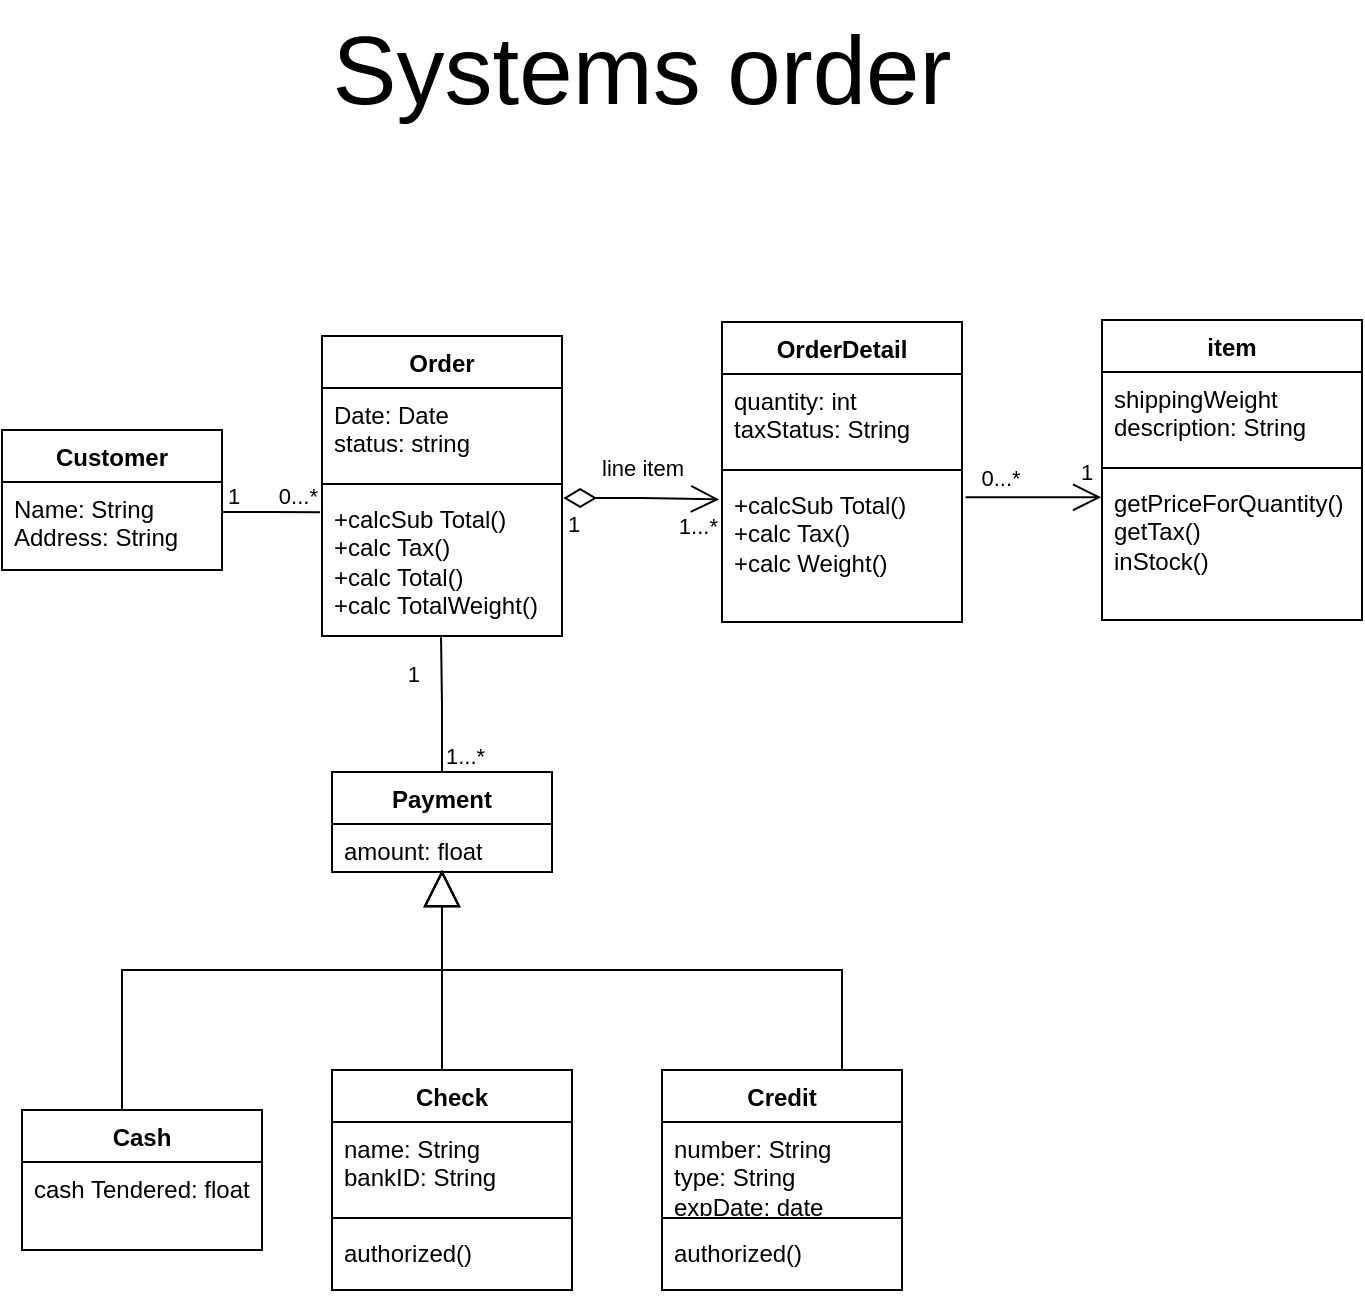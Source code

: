 <mxfile version="24.0.7" type="github" pages="2">
  <diagram name="CLASS Diagram UML" id="c4acf3e9-155e-7222-9cf6-157b1a14988f">
    <mxGraphModel dx="1143" dy="1125" grid="1" gridSize="10" guides="1" tooltips="1" connect="1" arrows="1" fold="1" page="1" pageScale="1" pageWidth="850" pageHeight="1100" background="none" math="0" shadow="0">
      <root>
        <mxCell id="0" />
        <mxCell id="1" parent="0" />
        <mxCell id="1tvXORQ-i409-d9z1Q-o-1" value="Customer" style="swimlane;fontStyle=1;align=center;verticalAlign=top;childLayout=stackLayout;horizontal=1;startSize=26;horizontalStack=0;resizeParent=1;resizeParentMax=0;resizeLast=0;collapsible=1;marginBottom=0;whiteSpace=wrap;html=1;" vertex="1" parent="1">
          <mxGeometry x="85" y="265" width="110" height="70" as="geometry" />
        </mxCell>
        <mxCell id="1tvXORQ-i409-d9z1Q-o-2" value="Name: String&lt;div&gt;Address: String&lt;/div&gt;" style="text;strokeColor=none;fillColor=none;align=left;verticalAlign=top;spacingLeft=4;spacingRight=4;overflow=hidden;rotatable=0;points=[[0,0.5],[1,0.5]];portConstraint=eastwest;whiteSpace=wrap;html=1;" vertex="1" parent="1tvXORQ-i409-d9z1Q-o-1">
          <mxGeometry y="26" width="110" height="44" as="geometry" />
        </mxCell>
        <mxCell id="1tvXORQ-i409-d9z1Q-o-5" value="Order" style="swimlane;fontStyle=1;align=center;verticalAlign=top;childLayout=stackLayout;horizontal=1;startSize=26;horizontalStack=0;resizeParent=1;resizeParentMax=0;resizeLast=0;collapsible=1;marginBottom=0;whiteSpace=wrap;html=1;" vertex="1" parent="1">
          <mxGeometry x="245" y="218" width="120" height="150" as="geometry" />
        </mxCell>
        <mxCell id="1tvXORQ-i409-d9z1Q-o-6" value="&lt;div&gt;Date: Date&lt;/div&gt;&lt;div&gt;status: string&lt;/div&gt;" style="text;strokeColor=none;fillColor=none;align=left;verticalAlign=top;spacingLeft=4;spacingRight=4;overflow=hidden;rotatable=0;points=[[0,0.5],[1,0.5]];portConstraint=eastwest;whiteSpace=wrap;html=1;" vertex="1" parent="1tvXORQ-i409-d9z1Q-o-5">
          <mxGeometry y="26" width="120" height="44" as="geometry" />
        </mxCell>
        <mxCell id="1tvXORQ-i409-d9z1Q-o-7" value="" style="line;strokeWidth=1;fillColor=none;align=left;verticalAlign=middle;spacingTop=-1;spacingLeft=3;spacingRight=3;rotatable=0;labelPosition=right;points=[];portConstraint=eastwest;strokeColor=inherit;" vertex="1" parent="1tvXORQ-i409-d9z1Q-o-5">
          <mxGeometry y="70" width="120" height="8" as="geometry" />
        </mxCell>
        <mxCell id="1tvXORQ-i409-d9z1Q-o-8" value="+calcSub Total()&lt;div&gt;+calc Tax()&lt;/div&gt;&lt;div&gt;+calc Total()&lt;/div&gt;&lt;div&gt;+calc TotalWeight()&lt;/div&gt;" style="text;strokeColor=none;fillColor=none;align=left;verticalAlign=top;spacingLeft=4;spacingRight=4;overflow=hidden;rotatable=0;points=[[0,0.5],[1,0.5]];portConstraint=eastwest;whiteSpace=wrap;html=1;" vertex="1" parent="1tvXORQ-i409-d9z1Q-o-5">
          <mxGeometry y="78" width="120" height="72" as="geometry" />
        </mxCell>
        <mxCell id="1tvXORQ-i409-d9z1Q-o-9" value="&lt;font style=&quot;font-size: 48px;&quot;&gt;Systems order&lt;/font&gt;" style="text;html=1;align=center;verticalAlign=middle;whiteSpace=wrap;rounded=0;" vertex="1" parent="1">
          <mxGeometry x="200" y="50" width="410" height="70" as="geometry" />
        </mxCell>
        <mxCell id="1tvXORQ-i409-d9z1Q-o-32" value="OrderDetail" style="swimlane;fontStyle=1;align=center;verticalAlign=top;childLayout=stackLayout;horizontal=1;startSize=26;horizontalStack=0;resizeParent=1;resizeParentMax=0;resizeLast=0;collapsible=1;marginBottom=0;whiteSpace=wrap;html=1;" vertex="1" parent="1">
          <mxGeometry x="445" y="211" width="120" height="150" as="geometry" />
        </mxCell>
        <mxCell id="1tvXORQ-i409-d9z1Q-o-33" value="&lt;div&gt;quantity: int&lt;/div&gt;&lt;div&gt;taxStatus: String&lt;/div&gt;" style="text;strokeColor=none;fillColor=none;align=left;verticalAlign=top;spacingLeft=4;spacingRight=4;overflow=hidden;rotatable=0;points=[[0,0.5],[1,0.5]];portConstraint=eastwest;whiteSpace=wrap;html=1;" vertex="1" parent="1tvXORQ-i409-d9z1Q-o-32">
          <mxGeometry y="26" width="120" height="44" as="geometry" />
        </mxCell>
        <mxCell id="1tvXORQ-i409-d9z1Q-o-34" value="" style="line;strokeWidth=1;fillColor=none;align=left;verticalAlign=middle;spacingTop=-1;spacingLeft=3;spacingRight=3;rotatable=0;labelPosition=right;points=[];portConstraint=eastwest;strokeColor=inherit;" vertex="1" parent="1tvXORQ-i409-d9z1Q-o-32">
          <mxGeometry y="70" width="120" height="8" as="geometry" />
        </mxCell>
        <mxCell id="1tvXORQ-i409-d9z1Q-o-35" value="+calcSub Total()&lt;div&gt;+calc Tax()&lt;/div&gt;&lt;div&gt;+calc Weight()&lt;/div&gt;" style="text;strokeColor=none;fillColor=none;align=left;verticalAlign=top;spacingLeft=4;spacingRight=4;overflow=hidden;rotatable=0;points=[[0,0.5],[1,0.5]];portConstraint=eastwest;whiteSpace=wrap;html=1;" vertex="1" parent="1tvXORQ-i409-d9z1Q-o-32">
          <mxGeometry y="78" width="120" height="72" as="geometry" />
        </mxCell>
        <mxCell id="1tvXORQ-i409-d9z1Q-o-38" value="" style="endArrow=open;html=1;endSize=12;startArrow=diamondThin;startSize=14;startFill=0;edgeStyle=orthogonalEdgeStyle;rounded=0;exitX=1.005;exitY=0.042;exitDx=0;exitDy=0;exitPerimeter=0;entryX=-0.012;entryY=0.149;entryDx=0;entryDy=0;entryPerimeter=0;" edge="1" parent="1" source="1tvXORQ-i409-d9z1Q-o-8" target="1tvXORQ-i409-d9z1Q-o-35">
          <mxGeometry relative="1" as="geometry">
            <mxPoint x="305" y="725" as="sourcePoint" />
            <mxPoint x="465" y="725" as="targetPoint" />
          </mxGeometry>
        </mxCell>
        <mxCell id="1tvXORQ-i409-d9z1Q-o-39" value="1" style="edgeLabel;resizable=0;html=1;align=left;verticalAlign=top;" connectable="0" vertex="1" parent="1tvXORQ-i409-d9z1Q-o-38">
          <mxGeometry x="-1" relative="1" as="geometry" />
        </mxCell>
        <mxCell id="1tvXORQ-i409-d9z1Q-o-40" value="1...*" style="edgeLabel;resizable=0;html=1;align=right;verticalAlign=top;" connectable="0" vertex="1" parent="1tvXORQ-i409-d9z1Q-o-38">
          <mxGeometry x="1" relative="1" as="geometry" />
        </mxCell>
        <mxCell id="fzY6wtfGm5PcoIsKAaRW-6" value="line item" style="edgeLabel;html=1;align=center;verticalAlign=middle;resizable=0;points=[];" vertex="1" connectable="0" parent="1tvXORQ-i409-d9z1Q-o-38">
          <mxGeometry x="0.003" relative="1" as="geometry">
            <mxPoint y="-15" as="offset" />
          </mxGeometry>
        </mxCell>
        <mxCell id="1tvXORQ-i409-d9z1Q-o-41" value="" style="endArrow=none;html=1;edgeStyle=orthogonalEdgeStyle;rounded=0;exitX=1.005;exitY=0.342;exitDx=0;exitDy=0;exitPerimeter=0;entryX=-0.008;entryY=0.141;entryDx=0;entryDy=0;entryPerimeter=0;" edge="1" parent="1" source="1tvXORQ-i409-d9z1Q-o-2" target="1tvXORQ-i409-d9z1Q-o-8">
          <mxGeometry relative="1" as="geometry">
            <mxPoint x="225" y="665" as="sourcePoint" />
            <mxPoint x="385" y="665" as="targetPoint" />
          </mxGeometry>
        </mxCell>
        <mxCell id="1tvXORQ-i409-d9z1Q-o-42" value="1" style="edgeLabel;resizable=0;html=1;align=left;verticalAlign=bottom;" connectable="0" vertex="1" parent="1tvXORQ-i409-d9z1Q-o-41">
          <mxGeometry x="-1" relative="1" as="geometry" />
        </mxCell>
        <mxCell id="1tvXORQ-i409-d9z1Q-o-43" value="0...*" style="edgeLabel;resizable=0;html=1;align=right;verticalAlign=bottom;" connectable="0" vertex="1" parent="1tvXORQ-i409-d9z1Q-o-41">
          <mxGeometry x="1" relative="1" as="geometry" />
        </mxCell>
        <mxCell id="1tvXORQ-i409-d9z1Q-o-45" value="item" style="swimlane;fontStyle=1;align=center;verticalAlign=top;childLayout=stackLayout;horizontal=1;startSize=26;horizontalStack=0;resizeParent=1;resizeParentMax=0;resizeLast=0;collapsible=1;marginBottom=0;whiteSpace=wrap;html=1;" vertex="1" parent="1">
          <mxGeometry x="635" y="210" width="130" height="150" as="geometry" />
        </mxCell>
        <mxCell id="1tvXORQ-i409-d9z1Q-o-46" value="&lt;div&gt;shippingWeight&lt;/div&gt;&lt;div&gt;description: String&lt;/div&gt;" style="text;strokeColor=none;fillColor=none;align=left;verticalAlign=top;spacingLeft=4;spacingRight=4;overflow=hidden;rotatable=0;points=[[0,0.5],[1,0.5]];portConstraint=eastwest;whiteSpace=wrap;html=1;" vertex="1" parent="1tvXORQ-i409-d9z1Q-o-45">
          <mxGeometry y="26" width="130" height="44" as="geometry" />
        </mxCell>
        <mxCell id="1tvXORQ-i409-d9z1Q-o-47" value="" style="line;strokeWidth=1;fillColor=none;align=left;verticalAlign=middle;spacingTop=-1;spacingLeft=3;spacingRight=3;rotatable=0;labelPosition=right;points=[];portConstraint=eastwest;strokeColor=inherit;" vertex="1" parent="1tvXORQ-i409-d9z1Q-o-45">
          <mxGeometry y="70" width="130" height="8" as="geometry" />
        </mxCell>
        <mxCell id="1tvXORQ-i409-d9z1Q-o-48" value="getPriceForQuantity()&lt;div&gt;getTax()&lt;/div&gt;&lt;div&gt;inStock()&lt;/div&gt;" style="text;strokeColor=none;fillColor=none;align=left;verticalAlign=top;spacingLeft=4;spacingRight=4;overflow=hidden;rotatable=0;points=[[0,0.5],[1,0.5]];portConstraint=eastwest;whiteSpace=wrap;html=1;" vertex="1" parent="1tvXORQ-i409-d9z1Q-o-45">
          <mxGeometry y="78" width="130" height="72" as="geometry" />
        </mxCell>
        <mxCell id="fzY6wtfGm5PcoIsKAaRW-1" value="" style="endArrow=open;endFill=1;endSize=12;html=1;rounded=0;entryX=-0.003;entryY=0.148;entryDx=0;entryDy=0;entryPerimeter=0;exitX=1.015;exitY=0.133;exitDx=0;exitDy=0;exitPerimeter=0;edgeStyle=orthogonalEdgeStyle;" edge="1" parent="1" source="1tvXORQ-i409-d9z1Q-o-35" target="1tvXORQ-i409-d9z1Q-o-48">
          <mxGeometry width="160" relative="1" as="geometry">
            <mxPoint x="579.44" y="404.996" as="sourcePoint" />
            <mxPoint x="635.0" y="404.996" as="targetPoint" />
          </mxGeometry>
        </mxCell>
        <mxCell id="fzY6wtfGm5PcoIsKAaRW-2" value="0...*" style="edgeLabel;html=1;align=center;verticalAlign=middle;resizable=0;points=[];" vertex="1" connectable="0" parent="fzY6wtfGm5PcoIsKAaRW-1">
          <mxGeometry x="0.312" y="-2" relative="1" as="geometry">
            <mxPoint x="-27" y="-12" as="offset" />
          </mxGeometry>
        </mxCell>
        <mxCell id="fzY6wtfGm5PcoIsKAaRW-3" value="1" style="edgeLabel;html=1;align=center;verticalAlign=middle;resizable=0;points=[];" vertex="1" connectable="0" parent="fzY6wtfGm5PcoIsKAaRW-1">
          <mxGeometry x="0.789" y="2" relative="1" as="geometry">
            <mxPoint y="-11" as="offset" />
          </mxGeometry>
        </mxCell>
        <mxCell id="fzY6wtfGm5PcoIsKAaRW-4" value="Payment" style="swimlane;fontStyle=1;align=center;verticalAlign=top;childLayout=stackLayout;horizontal=1;startSize=26;horizontalStack=0;resizeParent=1;resizeParentMax=0;resizeLast=0;collapsible=1;marginBottom=0;whiteSpace=wrap;html=1;" vertex="1" parent="1">
          <mxGeometry x="250" y="436" width="110" height="50" as="geometry" />
        </mxCell>
        <mxCell id="fzY6wtfGm5PcoIsKAaRW-5" value="amount: float" style="text;strokeColor=none;fillColor=none;align=left;verticalAlign=top;spacingLeft=4;spacingRight=4;overflow=hidden;rotatable=0;points=[[0,0.5],[1,0.5]];portConstraint=eastwest;whiteSpace=wrap;html=1;" vertex="1" parent="fzY6wtfGm5PcoIsKAaRW-4">
          <mxGeometry y="26" width="110" height="24" as="geometry" />
        </mxCell>
        <mxCell id="fzY6wtfGm5PcoIsKAaRW-12" value="" style="endArrow=none;html=1;edgeStyle=orthogonalEdgeStyle;rounded=0;exitX=0.5;exitY=0;exitDx=0;exitDy=0;entryX=0.496;entryY=1.008;entryDx=0;entryDy=0;entryPerimeter=0;" edge="1" parent="1" source="fzY6wtfGm5PcoIsKAaRW-4" target="1tvXORQ-i409-d9z1Q-o-8">
          <mxGeometry relative="1" as="geometry">
            <mxPoint x="385" y="485" as="sourcePoint" />
            <mxPoint x="545" y="485" as="targetPoint" />
          </mxGeometry>
        </mxCell>
        <mxCell id="fzY6wtfGm5PcoIsKAaRW-13" value="1...*" style="edgeLabel;resizable=0;html=1;align=left;verticalAlign=bottom;" connectable="0" vertex="1" parent="fzY6wtfGm5PcoIsKAaRW-12">
          <mxGeometry x="-1" relative="1" as="geometry" />
        </mxCell>
        <mxCell id="fzY6wtfGm5PcoIsKAaRW-14" value="1" style="edgeLabel;resizable=0;html=1;align=right;verticalAlign=bottom;" connectable="0" vertex="1" parent="fzY6wtfGm5PcoIsKAaRW-12">
          <mxGeometry x="1" relative="1" as="geometry">
            <mxPoint x="-10" y="27" as="offset" />
          </mxGeometry>
        </mxCell>
        <mxCell id="fzY6wtfGm5PcoIsKAaRW-15" value="Check" style="swimlane;fontStyle=1;align=center;verticalAlign=top;childLayout=stackLayout;horizontal=1;startSize=26;horizontalStack=0;resizeParent=1;resizeParentMax=0;resizeLast=0;collapsible=1;marginBottom=0;whiteSpace=wrap;html=1;" vertex="1" parent="1">
          <mxGeometry x="250" y="585" width="120" height="110" as="geometry" />
        </mxCell>
        <mxCell id="fzY6wtfGm5PcoIsKAaRW-16" value="&lt;div&gt;name: String&lt;/div&gt;&lt;div&gt;bankID: String&lt;/div&gt;" style="text;strokeColor=none;fillColor=none;align=left;verticalAlign=top;spacingLeft=4;spacingRight=4;overflow=hidden;rotatable=0;points=[[0,0.5],[1,0.5]];portConstraint=eastwest;whiteSpace=wrap;html=1;" vertex="1" parent="fzY6wtfGm5PcoIsKAaRW-15">
          <mxGeometry y="26" width="120" height="44" as="geometry" />
        </mxCell>
        <mxCell id="fzY6wtfGm5PcoIsKAaRW-17" value="" style="line;strokeWidth=1;fillColor=none;align=left;verticalAlign=middle;spacingTop=-1;spacingLeft=3;spacingRight=3;rotatable=0;labelPosition=right;points=[];portConstraint=eastwest;strokeColor=inherit;" vertex="1" parent="fzY6wtfGm5PcoIsKAaRW-15">
          <mxGeometry y="70" width="120" height="8" as="geometry" />
        </mxCell>
        <mxCell id="fzY6wtfGm5PcoIsKAaRW-18" value="authorized()" style="text;strokeColor=none;fillColor=none;align=left;verticalAlign=top;spacingLeft=4;spacingRight=4;overflow=hidden;rotatable=0;points=[[0,0.5],[1,0.5]];portConstraint=eastwest;whiteSpace=wrap;html=1;" vertex="1" parent="fzY6wtfGm5PcoIsKAaRW-15">
          <mxGeometry y="78" width="120" height="32" as="geometry" />
        </mxCell>
        <mxCell id="fzY6wtfGm5PcoIsKAaRW-19" value="Credit" style="swimlane;fontStyle=1;align=center;verticalAlign=top;childLayout=stackLayout;horizontal=1;startSize=26;horizontalStack=0;resizeParent=1;resizeParentMax=0;resizeLast=0;collapsible=1;marginBottom=0;whiteSpace=wrap;html=1;" vertex="1" parent="1">
          <mxGeometry x="415" y="585" width="120" height="110" as="geometry" />
        </mxCell>
        <mxCell id="fzY6wtfGm5PcoIsKAaRW-20" value="&lt;div&gt;number: String&lt;/div&gt;&lt;div&gt;type: String&lt;/div&gt;&lt;div&gt;expDate: date&lt;/div&gt;" style="text;strokeColor=none;fillColor=none;align=left;verticalAlign=top;spacingLeft=4;spacingRight=4;overflow=hidden;rotatable=0;points=[[0,0.5],[1,0.5]];portConstraint=eastwest;whiteSpace=wrap;html=1;" vertex="1" parent="fzY6wtfGm5PcoIsKAaRW-19">
          <mxGeometry y="26" width="120" height="44" as="geometry" />
        </mxCell>
        <mxCell id="fzY6wtfGm5PcoIsKAaRW-21" value="" style="line;strokeWidth=1;fillColor=none;align=left;verticalAlign=middle;spacingTop=-1;spacingLeft=3;spacingRight=3;rotatable=0;labelPosition=right;points=[];portConstraint=eastwest;strokeColor=inherit;" vertex="1" parent="fzY6wtfGm5PcoIsKAaRW-19">
          <mxGeometry y="70" width="120" height="8" as="geometry" />
        </mxCell>
        <mxCell id="fzY6wtfGm5PcoIsKAaRW-22" value="authorized()" style="text;strokeColor=none;fillColor=none;align=left;verticalAlign=top;spacingLeft=4;spacingRight=4;overflow=hidden;rotatable=0;points=[[0,0.5],[1,0.5]];portConstraint=eastwest;whiteSpace=wrap;html=1;" vertex="1" parent="fzY6wtfGm5PcoIsKAaRW-19">
          <mxGeometry y="78" width="120" height="32" as="geometry" />
        </mxCell>
        <mxCell id="fzY6wtfGm5PcoIsKAaRW-23" value="Cash" style="swimlane;fontStyle=1;align=center;verticalAlign=top;childLayout=stackLayout;horizontal=1;startSize=26;horizontalStack=0;resizeParent=1;resizeParentMax=0;resizeLast=0;collapsible=1;marginBottom=0;whiteSpace=wrap;html=1;" vertex="1" parent="1">
          <mxGeometry x="95" y="605" width="120" height="70" as="geometry" />
        </mxCell>
        <mxCell id="fzY6wtfGm5PcoIsKAaRW-24" value="&lt;div&gt;cash Tendered: float&lt;/div&gt;" style="text;strokeColor=none;fillColor=none;align=left;verticalAlign=top;spacingLeft=4;spacingRight=4;overflow=hidden;rotatable=0;points=[[0,0.5],[1,0.5]];portConstraint=eastwest;whiteSpace=wrap;html=1;" vertex="1" parent="fzY6wtfGm5PcoIsKAaRW-23">
          <mxGeometry y="26" width="120" height="44" as="geometry" />
        </mxCell>
        <mxCell id="fzY6wtfGm5PcoIsKAaRW-27" value="" style="endArrow=block;endSize=16;endFill=0;html=1;rounded=0;exitX=0.5;exitY=0;exitDx=0;exitDy=0;edgeStyle=orthogonalEdgeStyle;" edge="1" parent="1" source="fzY6wtfGm5PcoIsKAaRW-15">
          <mxGeometry width="160" relative="1" as="geometry">
            <mxPoint x="385" y="485" as="sourcePoint" />
            <mxPoint x="305" y="485" as="targetPoint" />
            <Array as="points">
              <mxPoint x="305" y="525" />
              <mxPoint x="305" y="525" />
            </Array>
          </mxGeometry>
        </mxCell>
        <mxCell id="fzY6wtfGm5PcoIsKAaRW-28" value="" style="endArrow=block;endSize=16;endFill=0;html=1;rounded=0;exitX=0.5;exitY=0;exitDx=0;exitDy=0;edgeStyle=orthogonalEdgeStyle;" edge="1" parent="1" source="fzY6wtfGm5PcoIsKAaRW-19">
          <mxGeometry width="160" relative="1" as="geometry">
            <mxPoint x="515" y="565" as="sourcePoint" />
            <mxPoint x="305" y="485" as="targetPoint" />
            <Array as="points">
              <mxPoint x="505" y="535" />
              <mxPoint x="305" y="535" />
            </Array>
          </mxGeometry>
        </mxCell>
        <mxCell id="fzY6wtfGm5PcoIsKAaRW-29" value="" style="endArrow=block;endSize=16;endFill=0;html=1;rounded=0;exitX=0.5;exitY=0;exitDx=0;exitDy=0;edgeStyle=orthogonalEdgeStyle;" edge="1" parent="1" source="fzY6wtfGm5PcoIsKAaRW-23">
          <mxGeometry width="160" relative="1" as="geometry">
            <mxPoint x="505" y="555" as="sourcePoint" />
            <mxPoint x="305" y="485" as="targetPoint" />
            <Array as="points">
              <mxPoint x="145" y="605" />
              <mxPoint x="145" y="535" />
              <mxPoint x="305" y="535" />
            </Array>
          </mxGeometry>
        </mxCell>
      </root>
    </mxGraphModel>
  </diagram>
  <diagram id="rJ0VgviQbjXF-jt6-Bxk" name="Страница — 2">
    <mxGraphModel dx="1420" dy="745" grid="1" gridSize="10" guides="1" tooltips="1" connect="1" arrows="1" fold="1" page="1" pageScale="1" pageWidth="827" pageHeight="1169" math="0" shadow="0">
      <root>
        <mxCell id="0" />
        <mxCell id="1" parent="0" />
      </root>
    </mxGraphModel>
  </diagram>
</mxfile>
